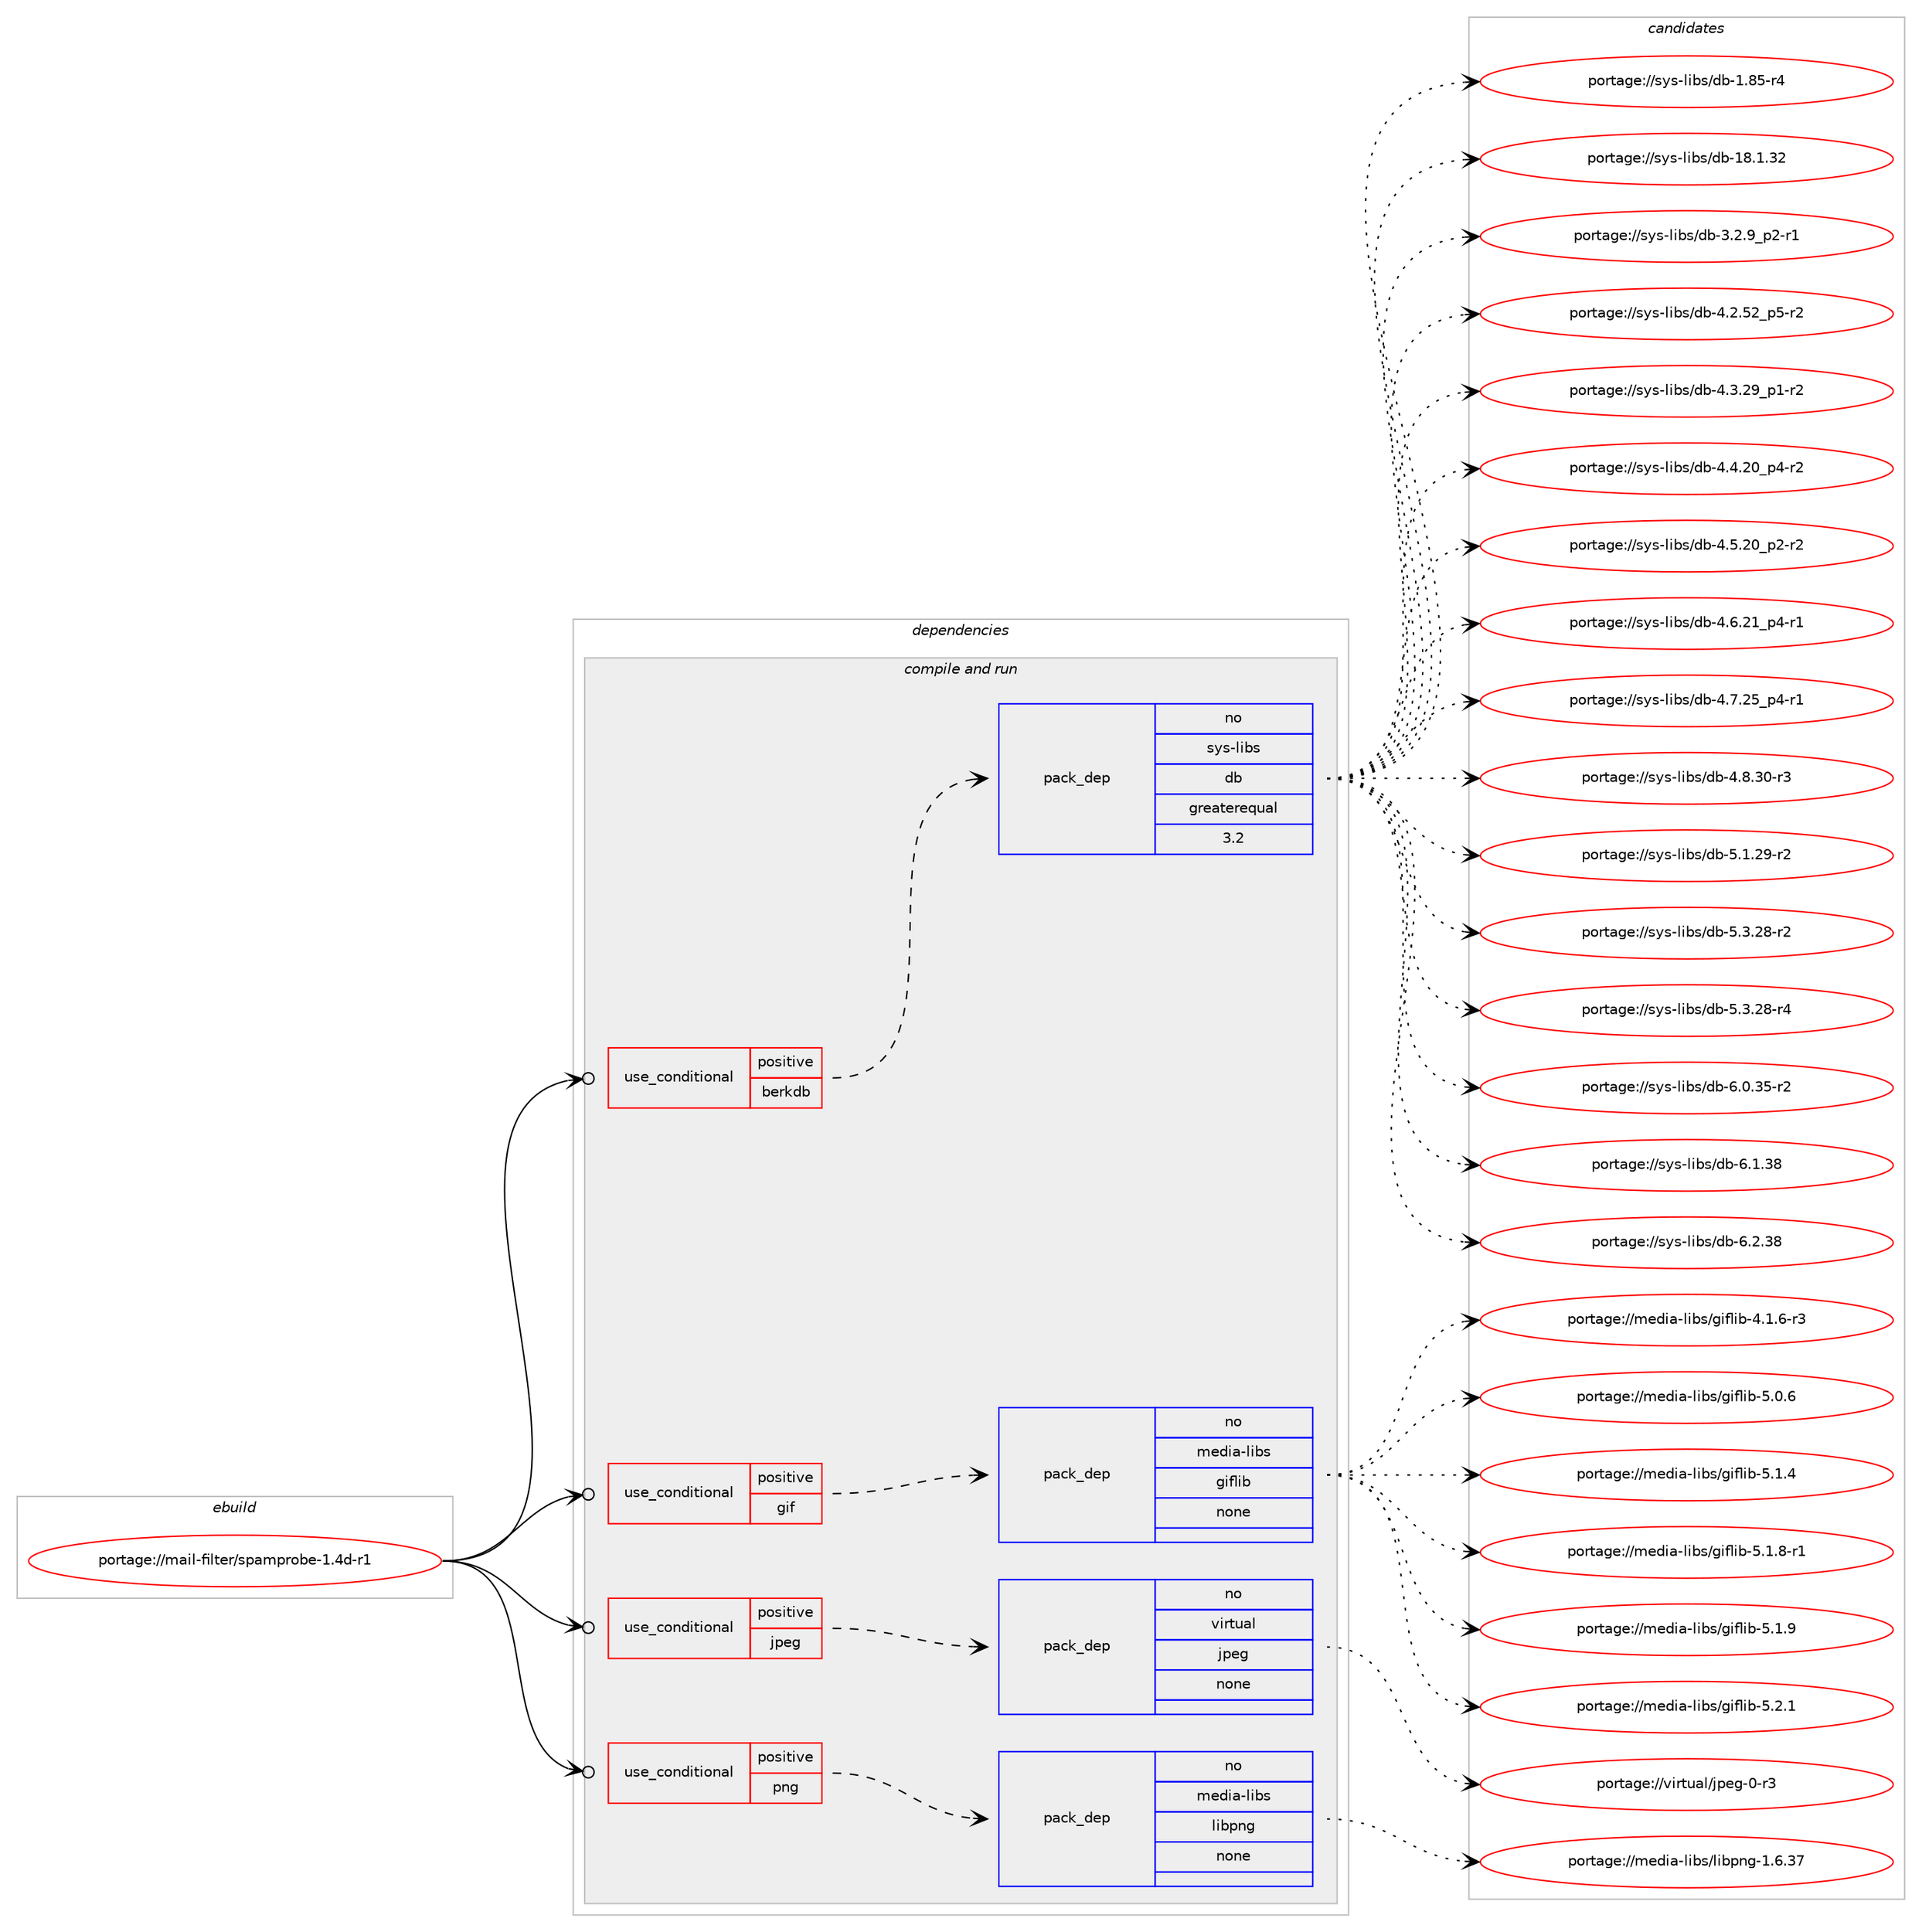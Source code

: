 digraph prolog {

# *************
# Graph options
# *************

newrank=true;
concentrate=true;
compound=true;
graph [rankdir=LR,fontname=Helvetica,fontsize=10,ranksep=1.5];#, ranksep=2.5, nodesep=0.2];
edge  [arrowhead=vee];
node  [fontname=Helvetica,fontsize=10];

# **********
# The ebuild
# **********

subgraph cluster_leftcol {
color=gray;
rank=same;
label=<<i>ebuild</i>>;
id [label="portage://mail-filter/spamprobe-1.4d-r1", color=red, width=4, href="../mail-filter/spamprobe-1.4d-r1.svg"];
}

# ****************
# The dependencies
# ****************

subgraph cluster_midcol {
color=gray;
label=<<i>dependencies</i>>;
subgraph cluster_compile {
fillcolor="#eeeeee";
style=filled;
label=<<i>compile</i>>;
}
subgraph cluster_compileandrun {
fillcolor="#eeeeee";
style=filled;
label=<<i>compile and run</i>>;
subgraph cond77047 {
dependency306564 [label=<<TABLE BORDER="0" CELLBORDER="1" CELLSPACING="0" CELLPADDING="4"><TR><TD ROWSPAN="3" CELLPADDING="10">use_conditional</TD></TR><TR><TD>positive</TD></TR><TR><TD>berkdb</TD></TR></TABLE>>, shape=none, color=red];
subgraph pack224597 {
dependency306565 [label=<<TABLE BORDER="0" CELLBORDER="1" CELLSPACING="0" CELLPADDING="4" WIDTH="220"><TR><TD ROWSPAN="6" CELLPADDING="30">pack_dep</TD></TR><TR><TD WIDTH="110">no</TD></TR><TR><TD>sys-libs</TD></TR><TR><TD>db</TD></TR><TR><TD>greaterequal</TD></TR><TR><TD>3.2</TD></TR></TABLE>>, shape=none, color=blue];
}
dependency306564:e -> dependency306565:w [weight=20,style="dashed",arrowhead="vee"];
}
id:e -> dependency306564:w [weight=20,style="solid",arrowhead="odotvee"];
subgraph cond77048 {
dependency306566 [label=<<TABLE BORDER="0" CELLBORDER="1" CELLSPACING="0" CELLPADDING="4"><TR><TD ROWSPAN="3" CELLPADDING="10">use_conditional</TD></TR><TR><TD>positive</TD></TR><TR><TD>gif</TD></TR></TABLE>>, shape=none, color=red];
subgraph pack224598 {
dependency306567 [label=<<TABLE BORDER="0" CELLBORDER="1" CELLSPACING="0" CELLPADDING="4" WIDTH="220"><TR><TD ROWSPAN="6" CELLPADDING="30">pack_dep</TD></TR><TR><TD WIDTH="110">no</TD></TR><TR><TD>media-libs</TD></TR><TR><TD>giflib</TD></TR><TR><TD>none</TD></TR><TR><TD></TD></TR></TABLE>>, shape=none, color=blue];
}
dependency306566:e -> dependency306567:w [weight=20,style="dashed",arrowhead="vee"];
}
id:e -> dependency306566:w [weight=20,style="solid",arrowhead="odotvee"];
subgraph cond77049 {
dependency306568 [label=<<TABLE BORDER="0" CELLBORDER="1" CELLSPACING="0" CELLPADDING="4"><TR><TD ROWSPAN="3" CELLPADDING="10">use_conditional</TD></TR><TR><TD>positive</TD></TR><TR><TD>jpeg</TD></TR></TABLE>>, shape=none, color=red];
subgraph pack224599 {
dependency306569 [label=<<TABLE BORDER="0" CELLBORDER="1" CELLSPACING="0" CELLPADDING="4" WIDTH="220"><TR><TD ROWSPAN="6" CELLPADDING="30">pack_dep</TD></TR><TR><TD WIDTH="110">no</TD></TR><TR><TD>virtual</TD></TR><TR><TD>jpeg</TD></TR><TR><TD>none</TD></TR><TR><TD></TD></TR></TABLE>>, shape=none, color=blue];
}
dependency306568:e -> dependency306569:w [weight=20,style="dashed",arrowhead="vee"];
}
id:e -> dependency306568:w [weight=20,style="solid",arrowhead="odotvee"];
subgraph cond77050 {
dependency306570 [label=<<TABLE BORDER="0" CELLBORDER="1" CELLSPACING="0" CELLPADDING="4"><TR><TD ROWSPAN="3" CELLPADDING="10">use_conditional</TD></TR><TR><TD>positive</TD></TR><TR><TD>png</TD></TR></TABLE>>, shape=none, color=red];
subgraph pack224600 {
dependency306571 [label=<<TABLE BORDER="0" CELLBORDER="1" CELLSPACING="0" CELLPADDING="4" WIDTH="220"><TR><TD ROWSPAN="6" CELLPADDING="30">pack_dep</TD></TR><TR><TD WIDTH="110">no</TD></TR><TR><TD>media-libs</TD></TR><TR><TD>libpng</TD></TR><TR><TD>none</TD></TR><TR><TD></TD></TR></TABLE>>, shape=none, color=blue];
}
dependency306570:e -> dependency306571:w [weight=20,style="dashed",arrowhead="vee"];
}
id:e -> dependency306570:w [weight=20,style="solid",arrowhead="odotvee"];
}
subgraph cluster_run {
fillcolor="#eeeeee";
style=filled;
label=<<i>run</i>>;
}
}

# **************
# The candidates
# **************

subgraph cluster_choices {
rank=same;
color=gray;
label=<<i>candidates</i>>;

subgraph choice224597 {
color=black;
nodesep=1;
choiceportage1151211154510810598115471009845494656534511452 [label="portage://sys-libs/db-1.85-r4", color=red, width=4,href="../sys-libs/db-1.85-r4.svg"];
choiceportage115121115451081059811547100984549564649465150 [label="portage://sys-libs/db-18.1.32", color=red, width=4,href="../sys-libs/db-18.1.32.svg"];
choiceportage1151211154510810598115471009845514650465795112504511449 [label="portage://sys-libs/db-3.2.9_p2-r1", color=red, width=4,href="../sys-libs/db-3.2.9_p2-r1.svg"];
choiceportage115121115451081059811547100984552465046535095112534511450 [label="portage://sys-libs/db-4.2.52_p5-r2", color=red, width=4,href="../sys-libs/db-4.2.52_p5-r2.svg"];
choiceportage115121115451081059811547100984552465146505795112494511450 [label="portage://sys-libs/db-4.3.29_p1-r2", color=red, width=4,href="../sys-libs/db-4.3.29_p1-r2.svg"];
choiceportage115121115451081059811547100984552465246504895112524511450 [label="portage://sys-libs/db-4.4.20_p4-r2", color=red, width=4,href="../sys-libs/db-4.4.20_p4-r2.svg"];
choiceportage115121115451081059811547100984552465346504895112504511450 [label="portage://sys-libs/db-4.5.20_p2-r2", color=red, width=4,href="../sys-libs/db-4.5.20_p2-r2.svg"];
choiceportage115121115451081059811547100984552465446504995112524511449 [label="portage://sys-libs/db-4.6.21_p4-r1", color=red, width=4,href="../sys-libs/db-4.6.21_p4-r1.svg"];
choiceportage115121115451081059811547100984552465546505395112524511449 [label="portage://sys-libs/db-4.7.25_p4-r1", color=red, width=4,href="../sys-libs/db-4.7.25_p4-r1.svg"];
choiceportage11512111545108105981154710098455246564651484511451 [label="portage://sys-libs/db-4.8.30-r3", color=red, width=4,href="../sys-libs/db-4.8.30-r3.svg"];
choiceportage11512111545108105981154710098455346494650574511450 [label="portage://sys-libs/db-5.1.29-r2", color=red, width=4,href="../sys-libs/db-5.1.29-r2.svg"];
choiceportage11512111545108105981154710098455346514650564511450 [label="portage://sys-libs/db-5.3.28-r2", color=red, width=4,href="../sys-libs/db-5.3.28-r2.svg"];
choiceportage11512111545108105981154710098455346514650564511452 [label="portage://sys-libs/db-5.3.28-r4", color=red, width=4,href="../sys-libs/db-5.3.28-r4.svg"];
choiceportage11512111545108105981154710098455446484651534511450 [label="portage://sys-libs/db-6.0.35-r2", color=red, width=4,href="../sys-libs/db-6.0.35-r2.svg"];
choiceportage1151211154510810598115471009845544649465156 [label="portage://sys-libs/db-6.1.38", color=red, width=4,href="../sys-libs/db-6.1.38.svg"];
choiceportage1151211154510810598115471009845544650465156 [label="portage://sys-libs/db-6.2.38", color=red, width=4,href="../sys-libs/db-6.2.38.svg"];
dependency306565:e -> choiceportage1151211154510810598115471009845494656534511452:w [style=dotted,weight="100"];
dependency306565:e -> choiceportage115121115451081059811547100984549564649465150:w [style=dotted,weight="100"];
dependency306565:e -> choiceportage1151211154510810598115471009845514650465795112504511449:w [style=dotted,weight="100"];
dependency306565:e -> choiceportage115121115451081059811547100984552465046535095112534511450:w [style=dotted,weight="100"];
dependency306565:e -> choiceportage115121115451081059811547100984552465146505795112494511450:w [style=dotted,weight="100"];
dependency306565:e -> choiceportage115121115451081059811547100984552465246504895112524511450:w [style=dotted,weight="100"];
dependency306565:e -> choiceportage115121115451081059811547100984552465346504895112504511450:w [style=dotted,weight="100"];
dependency306565:e -> choiceportage115121115451081059811547100984552465446504995112524511449:w [style=dotted,weight="100"];
dependency306565:e -> choiceportage115121115451081059811547100984552465546505395112524511449:w [style=dotted,weight="100"];
dependency306565:e -> choiceportage11512111545108105981154710098455246564651484511451:w [style=dotted,weight="100"];
dependency306565:e -> choiceportage11512111545108105981154710098455346494650574511450:w [style=dotted,weight="100"];
dependency306565:e -> choiceportage11512111545108105981154710098455346514650564511450:w [style=dotted,weight="100"];
dependency306565:e -> choiceportage11512111545108105981154710098455346514650564511452:w [style=dotted,weight="100"];
dependency306565:e -> choiceportage11512111545108105981154710098455446484651534511450:w [style=dotted,weight="100"];
dependency306565:e -> choiceportage1151211154510810598115471009845544649465156:w [style=dotted,weight="100"];
dependency306565:e -> choiceportage1151211154510810598115471009845544650465156:w [style=dotted,weight="100"];
}
subgraph choice224598 {
color=black;
nodesep=1;
choiceportage10910110010597451081059811547103105102108105984552464946544511451 [label="portage://media-libs/giflib-4.1.6-r3", color=red, width=4,href="../media-libs/giflib-4.1.6-r3.svg"];
choiceportage1091011001059745108105981154710310510210810598455346484654 [label="portage://media-libs/giflib-5.0.6", color=red, width=4,href="../media-libs/giflib-5.0.6.svg"];
choiceportage1091011001059745108105981154710310510210810598455346494652 [label="portage://media-libs/giflib-5.1.4", color=red, width=4,href="../media-libs/giflib-5.1.4.svg"];
choiceportage10910110010597451081059811547103105102108105984553464946564511449 [label="portage://media-libs/giflib-5.1.8-r1", color=red, width=4,href="../media-libs/giflib-5.1.8-r1.svg"];
choiceportage1091011001059745108105981154710310510210810598455346494657 [label="portage://media-libs/giflib-5.1.9", color=red, width=4,href="../media-libs/giflib-5.1.9.svg"];
choiceportage1091011001059745108105981154710310510210810598455346504649 [label="portage://media-libs/giflib-5.2.1", color=red, width=4,href="../media-libs/giflib-5.2.1.svg"];
dependency306567:e -> choiceportage10910110010597451081059811547103105102108105984552464946544511451:w [style=dotted,weight="100"];
dependency306567:e -> choiceportage1091011001059745108105981154710310510210810598455346484654:w [style=dotted,weight="100"];
dependency306567:e -> choiceportage1091011001059745108105981154710310510210810598455346494652:w [style=dotted,weight="100"];
dependency306567:e -> choiceportage10910110010597451081059811547103105102108105984553464946564511449:w [style=dotted,weight="100"];
dependency306567:e -> choiceportage1091011001059745108105981154710310510210810598455346494657:w [style=dotted,weight="100"];
dependency306567:e -> choiceportage1091011001059745108105981154710310510210810598455346504649:w [style=dotted,weight="100"];
}
subgraph choice224599 {
color=black;
nodesep=1;
choiceportage118105114116117971084710611210110345484511451 [label="portage://virtual/jpeg-0-r3", color=red, width=4,href="../virtual/jpeg-0-r3.svg"];
dependency306569:e -> choiceportage118105114116117971084710611210110345484511451:w [style=dotted,weight="100"];
}
subgraph choice224600 {
color=black;
nodesep=1;
choiceportage109101100105974510810598115471081059811211010345494654465155 [label="portage://media-libs/libpng-1.6.37", color=red, width=4,href="../media-libs/libpng-1.6.37.svg"];
dependency306571:e -> choiceportage109101100105974510810598115471081059811211010345494654465155:w [style=dotted,weight="100"];
}
}

}
